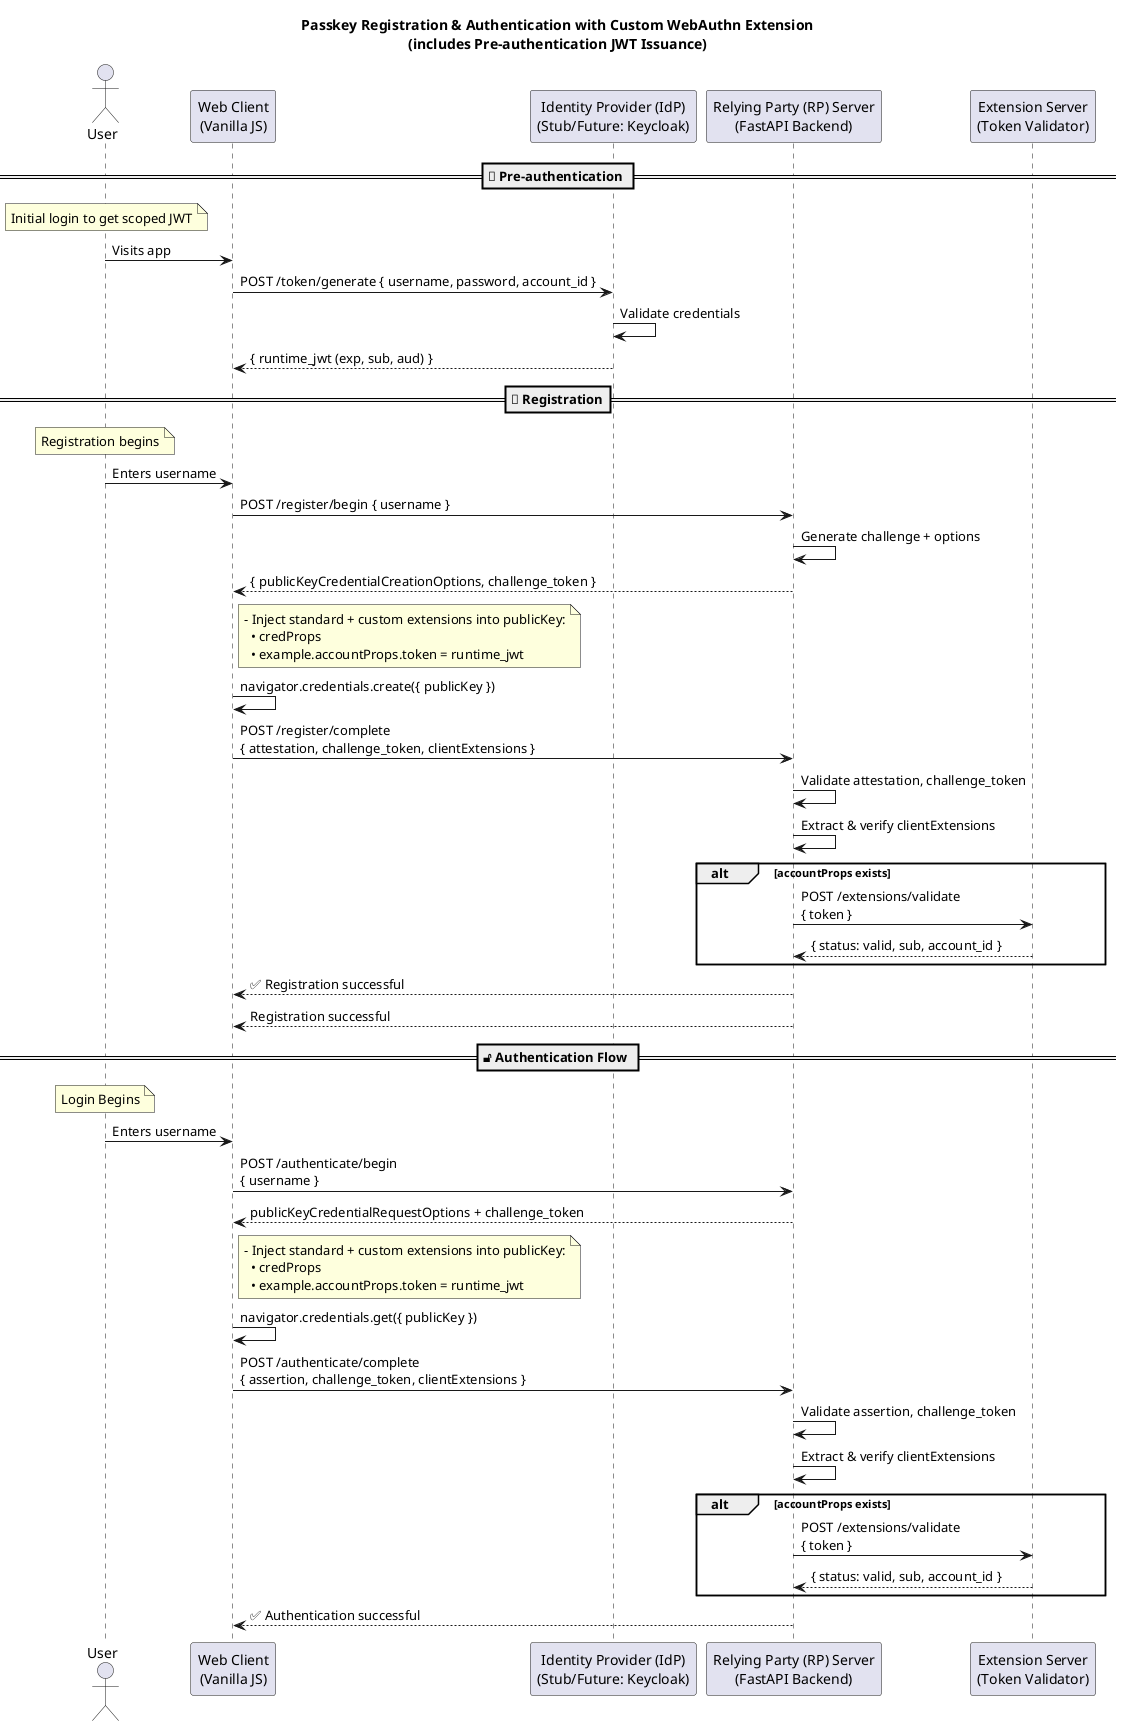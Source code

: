 @startuml
title Passkey Registration & Authentication with Custom WebAuthn Extension\n(includes Pre-authentication JWT Issuance)

actor User

participant "Web Client\n(Vanilla JS)" as Client
participant "Identity Provider (IdP)\n(Stub/Future: Keycloak)" as IdP
participant "Relying Party (RP) Server\n(FastAPI Backend)" as RP
participant "Extension Server\n(Token Validator)" as ExtnServer

== 🔐 Pre-authentication ==
note over User: Initial login to get scoped JWT
User -> Client: Visits app
Client -> IdP: POST /token/generate { username, password, account_id }
IdP -> IdP: Validate credentials
IdP --> Client: { runtime_jwt (exp, sub, aud) }

== 🔏 Registration==
note over User: Registration begins
User -> Client: Enters username
Client -> RP: POST /register/begin { username }
RP -> RP: Generate challenge + options
RP --> Client: { publicKeyCredentialCreationOptions, challenge_token }

note right of Client
- Inject standard + custom extensions into publicKey:
  • credProps
  • example.accountProps.token = runtime_jwt
end note

Client -> Client: navigator.credentials.create({ publicKey })
Client -> RP: POST /register/complete\n{ attestation, challenge_token, clientExtensions }

RP -> RP: Validate attestation, challenge_token
RP -> RP: Extract & verify clientExtensions

alt accountProps exists
  RP -> ExtnServer: POST /extensions/validate\n{ token }
  ExtnServer --> RP: { status: valid, sub, account_id }
end
RP --> Client: ✅ Registration successful

RP --> Client: Registration successful

== 🔓 Authentication Flow ==
note over User: Login Begins
User -> Client: Enters username

Client -> RP: POST /authenticate/begin\n{ username }
RP --> Client: publicKeyCredentialRequestOptions + challenge_token

note right of Client
- Inject standard + custom extensions into publicKey:
  • credProps
  • example.accountProps.token = runtime_jwt
end note

Client -> Client: navigator.credentials.get({ publicKey })
Client -> RP: POST /authenticate/complete\n{ assertion, challenge_token, clientExtensions }

RP -> RP: Validate assertion, challenge_token
RP -> RP: Extract & verify clientExtensions

alt accountProps exists
  RP -> ExtnServer: POST /extensions/validate\n{ token }
  ExtnServer --> RP: { status: valid, sub, account_id }
end

RP --> Client: ✅ Authentication successful

@enduml
